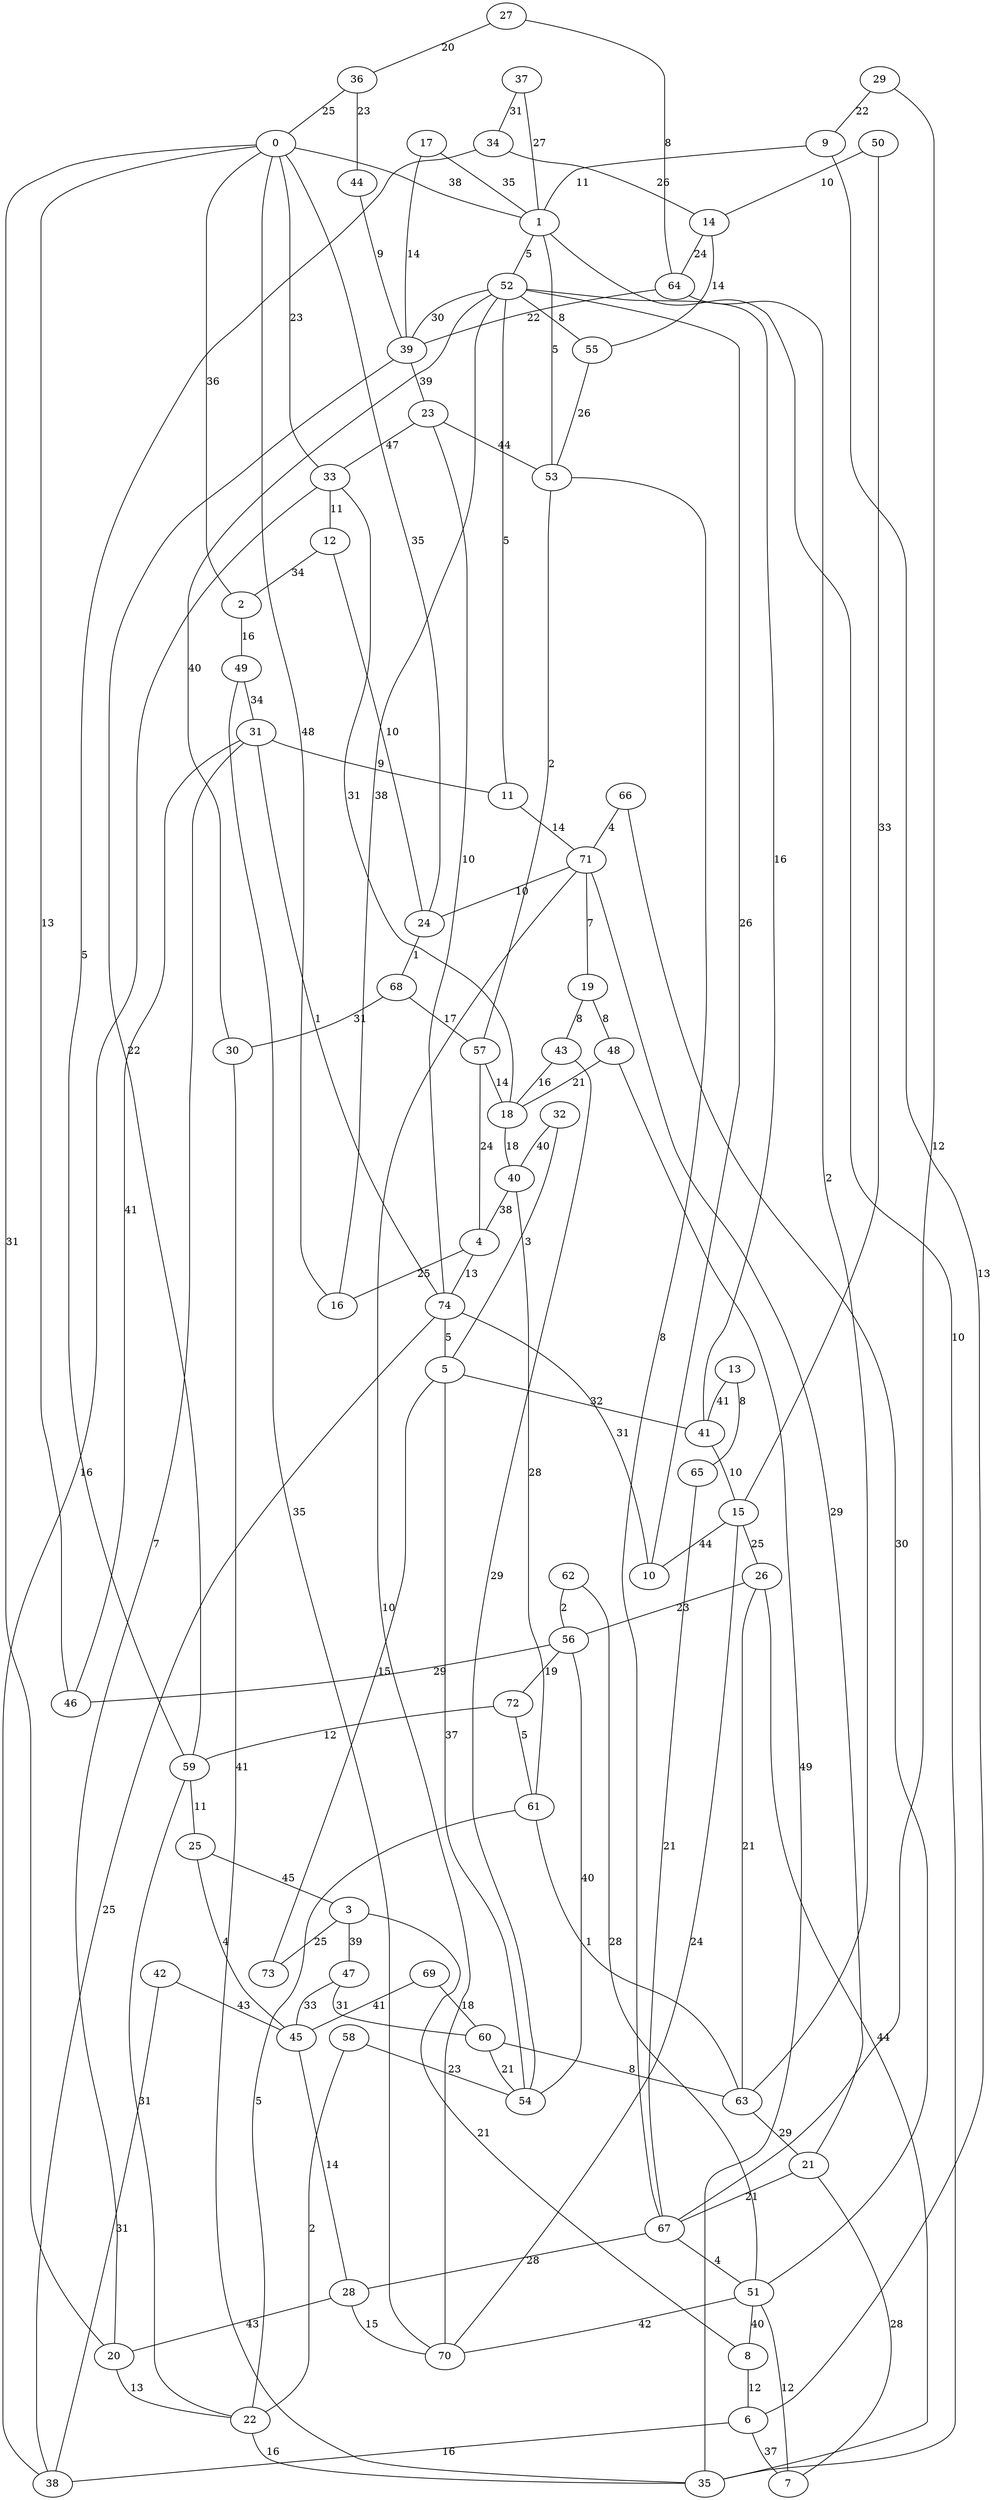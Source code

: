 graph {
	0 [label=0]
	1 [label=1]
	2 [label=2]
	3 [label=3]
	4 [label=4]
	5 [label=5]
	6 [label=6]
	7 [label=7]
	8 [label=8]
	9 [label=9]
	10 [label=10]
	11 [label=11]
	12 [label=12]
	13 [label=13]
	14 [label=14]
	15 [label=15]
	16 [label=16]
	17 [label=17]
	18 [label=18]
	19 [label=19]
	20 [label=20]
	21 [label=21]
	22 [label=22]
	23 [label=23]
	24 [label=24]
	25 [label=25]
	26 [label=26]
	27 [label=27]
	28 [label=28]
	29 [label=29]
	30 [label=30]
	31 [label=31]
	32 [label=32]
	33 [label=33]
	34 [label=34]
	35 [label=35]
	36 [label=36]
	37 [label=37]
	38 [label=38]
	39 [label=39]
	40 [label=40]
	41 [label=41]
	42 [label=42]
	43 [label=43]
	44 [label=44]
	45 [label=45]
	46 [label=46]
	47 [label=47]
	48 [label=48]
	49 [label=49]
	50 [label=50]
	51 [label=51]
	52 [label=52]
	53 [label=53]
	54 [label=54]
	55 [label=55]
	56 [label=56]
	57 [label=57]
	58 [label=58]
	59 [label=59]
	60 [label=60]
	61 [label=61]
	62 [label=62]
	63 [label=63]
	64 [label=64]
	65 [label=65]
	66 [label=66]
	67 [label=67]
	68 [label=68]
	69 [label=69]
	70 [label=70]
	71 [label=71]
	72 [label=72]
	73 [label=73]
	74 [label=74]
	0 -- 1 [label=38]
	0 -- 20 [label=31]
	1 -- 52 [label=5]
	1 -- 53 [label=5]
	2 -- 0 [label=36]
	2 -- 49 [label=16]
	3 -- 47 [label=39]
	3 -- 73 [label=25]
	4 -- 16 [label=25]
	4 -- 74 [label=13]
	5 -- 54 [label=37]
	5 -- 41 [label=32]
	6 -- 38 [label=16]
	6 -- 7 [label=37]
	7 -- 21 [label=28]
	7 -- 51 [label=12]
	8 -- 6 [label=12]
	8 -- 3 [label=21]
	9 -- 1 [label=11]
	9 -- 6 [label=13]
	10 -- 52 [label=26]
	10 -- 74 [label=31]
	11 -- 71 [label=14]
	11 -- 52 [label=5]
	12 -- 24 [label=10]
	12 -- 2 [label=34]
	13 -- 65 [label=8]
	13 -- 41 [label=41]
	14 -- 64 [label=24]
	14 -- 55 [label=14]
	15 -- 10 [label=44]
	15 -- 26 [label=25]
	16 -- 0 [label=48]
	16 -- 52 [label=38]
	17 -- 39 [label=14]
	17 -- 1 [label=35]
	18 -- 40 [label=18]
	18 -- 33 [label=31]
	19 -- 43 [label=8]
	19 -- 48 [label=8]
	20 -- 31 [label=7]
	20 -- 22 [label=13]
	21 -- 67 [label=21]
	21 -- 71 [label=29]
	22 -- 59 [label=31]
	22 -- 35 [label=16]
	23 -- 33 [label=47]
	23 -- 53 [label=44]
	24 -- 0 [label=35]
	24 -- 68 [label=1]
	25 -- 45 [label=4]
	25 -- 3 [label=45]
	26 -- 56 [label=23]
	27 -- 64 [label=8]
	27 -- 36 [label=20]
	28 -- 20 [label=43]
	28 -- 70 [label=15]
	29 -- 67 [label=12]
	29 -- 9 [label=22]
	30 -- 52 [label=40]
	30 -- 35 [label=41]
	31 -- 74 [label=1]
	31 -- 11 [label=9]
	32 -- 5 [label=3]
	32 -- 40 [label=40]
	33 -- 12 [label=11]
	33 -- 0 [label=23]
	34 -- 14 [label=26]
	34 -- 59 [label=5]
	35 -- 26 [label=44]
	35 -- 1 [label=10]
	36 -- 0 [label=25]
	36 -- 44 [label=23]
	37 -- 1 [label=27]
	37 -- 34 [label=31]
	38 -- 33 [label=16]
	38 -- 74 [label=25]
	39 -- 59 [label=22]
	39 -- 23 [label=39]
	40 -- 61 [label=28]
	40 -- 4 [label=38]
	41 -- 52 [label=16]
	41 -- 15 [label=10]
	42 -- 45 [label=43]
	42 -- 38 [label=31]
	43 -- 18 [label=16]
	44 -- 39 [label=9]
	45 -- 28 [label=14]
	46 -- 31 [label=41]
	46 -- 0 [label=13]
	47 -- 45 [label=33]
	47 -- 60 [label=31]
	48 -- 18 [label=21]
	48 -- 35 [label=49]
	49 -- 31 [label=34]
	49 -- 70 [label=35]
	50 -- 14 [label=10]
	50 -- 15 [label=33]
	51 -- 8 [label=40]
	51 -- 70 [label=42]
	52 -- 55 [label=8]
	52 -- 39 [label=30]
	53 -- 57 [label=2]
	53 -- 67 [label=8]
	54 -- 56 [label=40]
	54 -- 43 [label=29]
	55 -- 53 [label=26]
	56 -- 46 [label=29]
	56 -- 72 [label=19]
	57 -- 4 [label=24]
	57 -- 18 [label=14]
	58 -- 54 [label=23]
	58 -- 22 [label=2]
	59 -- 25 [label=11]
	60 -- 63 [label=8]
	60 -- 54 [label=21]
	61 -- 22 [label=5]
	61 -- 63 [label=1]
	62 -- 51 [label=28]
	62 -- 56 [label=2]
	63 -- 21 [label=29]
	63 -- 26 [label=21]
	64 -- 39 [label=22]
	64 -- 63 [label=2]
	65 -- 67 [label=21]
	66 -- 71 [label=4]
	66 -- 51 [label=30]
	67 -- 28 [label=28]
	67 -- 51 [label=4]
	68 -- 30 [label=31]
	68 -- 57 [label=17]
	69 -- 45 [label=41]
	69 -- 60 [label=18]
	70 -- 15 [label=24]
	70 -- 71 [label=10]
	71 -- 19 [label=7]
	71 -- 24 [label=10]
	72 -- 59 [label=12]
	72 -- 61 [label=5]
	73 -- 5 [label=15]
	74 -- 5 [label=5]
	74 -- 23 [label=10]
}